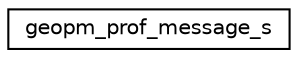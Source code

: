 digraph "Graphical Class Hierarchy"
{
  edge [fontname="Helvetica",fontsize="10",labelfontname="Helvetica",labelfontsize="10"];
  node [fontname="Helvetica",fontsize="10",shape=record];
  rankdir="LR";
  Node0 [label="geopm_prof_message_s",height=0.2,width=0.4,color="black", fillcolor="white", style="filled",URL="$structgeopm__prof__message__s.html",tooltip="Structure used to hold single profiling messages obtained from the application. "];
}
